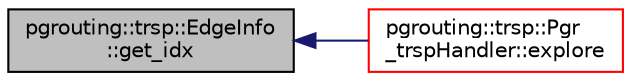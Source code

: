 digraph "pgrouting::trsp::EdgeInfo::get_idx"
{
  edge [fontname="Helvetica",fontsize="10",labelfontname="Helvetica",labelfontsize="10"];
  node [fontname="Helvetica",fontsize="10",shape=record];
  rankdir="LR";
  Node81 [label="pgrouting::trsp::EdgeInfo\l::get_idx",height=0.2,width=0.4,color="black", fillcolor="grey75", style="filled", fontcolor="black"];
  Node81 -> Node82 [dir="back",color="midnightblue",fontsize="10",style="solid",fontname="Helvetica"];
  Node82 [label="pgrouting::trsp::Pgr\l_trspHandler::explore",height=0.2,width=0.4,color="red", fillcolor="white", style="filled",URL="$classpgrouting_1_1trsp_1_1Pgr__trspHandler.html#ab89370f920c03be06ba6daddb523c16b"];
}
